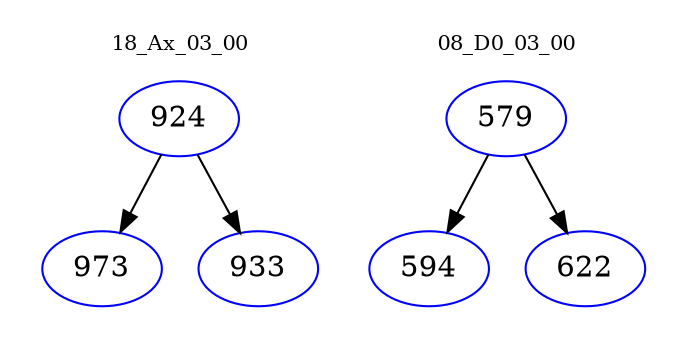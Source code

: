 digraph{
subgraph cluster_0 {
color = white
label = "18_Ax_03_00";
fontsize=10;
T0_924 [label="924", color="blue"]
T0_924 -> T0_973 [color="black"]
T0_973 [label="973", color="blue"]
T0_924 -> T0_933 [color="black"]
T0_933 [label="933", color="blue"]
}
subgraph cluster_1 {
color = white
label = "08_D0_03_00";
fontsize=10;
T1_579 [label="579", color="blue"]
T1_579 -> T1_594 [color="black"]
T1_594 [label="594", color="blue"]
T1_579 -> T1_622 [color="black"]
T1_622 [label="622", color="blue"]
}
}
